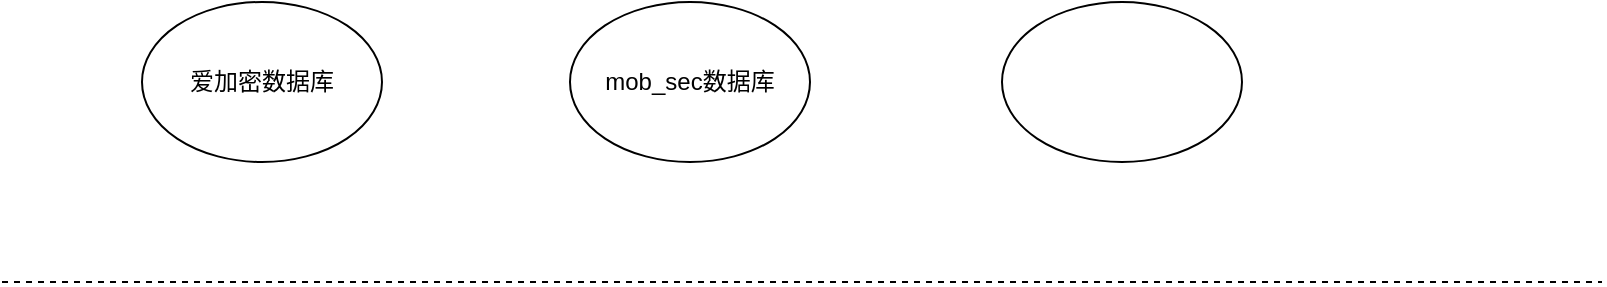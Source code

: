 <mxfile version="21.2.1" type="github">
  <diagram name="第 1 页" id="Xl_76IyZa7pncDrfnkY3">
    <mxGraphModel dx="2074" dy="2171" grid="1" gridSize="10" guides="1" tooltips="1" connect="1" arrows="1" fold="1" page="1" pageScale="1" pageWidth="827" pageHeight="1169" math="0" shadow="0">
      <root>
        <mxCell id="0" />
        <mxCell id="1" parent="0" />
        <mxCell id="zF1TU2RBhifX0GWlv-fG-1" value="爱加密数据库" style="ellipse;whiteSpace=wrap;html=1;" vertex="1" parent="1">
          <mxGeometry x="80" y="-990" width="120" height="80" as="geometry" />
        </mxCell>
        <mxCell id="zF1TU2RBhifX0GWlv-fG-2" value="" style="endArrow=none;dashed=1;html=1;rounded=0;" edge="1" parent="1">
          <mxGeometry width="50" height="50" relative="1" as="geometry">
            <mxPoint x="10" y="-850" as="sourcePoint" />
            <mxPoint x="810" y="-850" as="targetPoint" />
          </mxGeometry>
        </mxCell>
        <mxCell id="zF1TU2RBhifX0GWlv-fG-3" value="mob_sec数据库" style="ellipse;whiteSpace=wrap;html=1;" vertex="1" parent="1">
          <mxGeometry x="294" y="-990" width="120" height="80" as="geometry" />
        </mxCell>
        <mxCell id="zF1TU2RBhifX0GWlv-fG-4" value="" style="ellipse;whiteSpace=wrap;html=1;" vertex="1" parent="1">
          <mxGeometry x="510" y="-990" width="120" height="80" as="geometry" />
        </mxCell>
      </root>
    </mxGraphModel>
  </diagram>
</mxfile>
